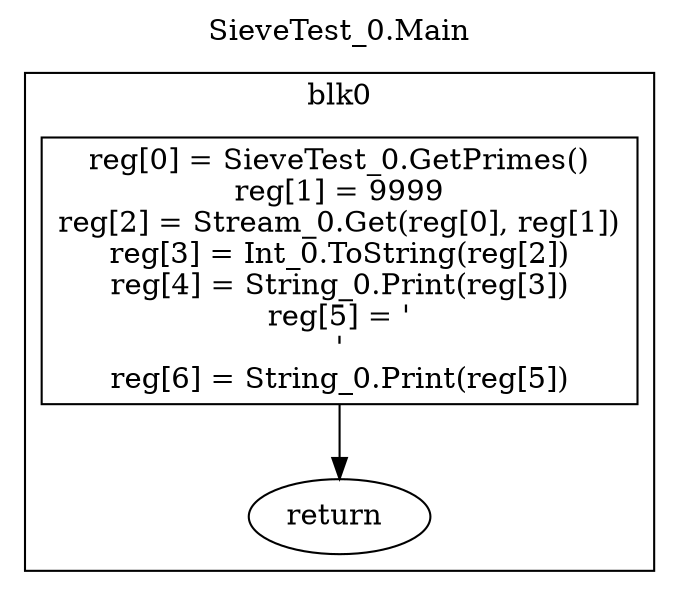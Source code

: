 digraph {
  rankdir=TB;
  b0_l0 -> b0_ret
  b0_l0 [label="reg[0] = SieveTest_0.GetPrimes()\nreg[1] = 9999\nreg[2] = Stream_0.Get(reg[0], reg[1])\nreg[3] = Int_0.ToString(reg[2])\nreg[4] = String_0.Print(reg[3])\nreg[5] = '
'\nreg[6] = String_0.Print(reg[5])\n", shape=box]
  b0_ret [label="return "]
  subgraph cluster_b0 {
    label = "blk0";
    b0_l0;
    b0_ret;
  }
  labelloc="t"
  label="SieveTest_0.Main"
}